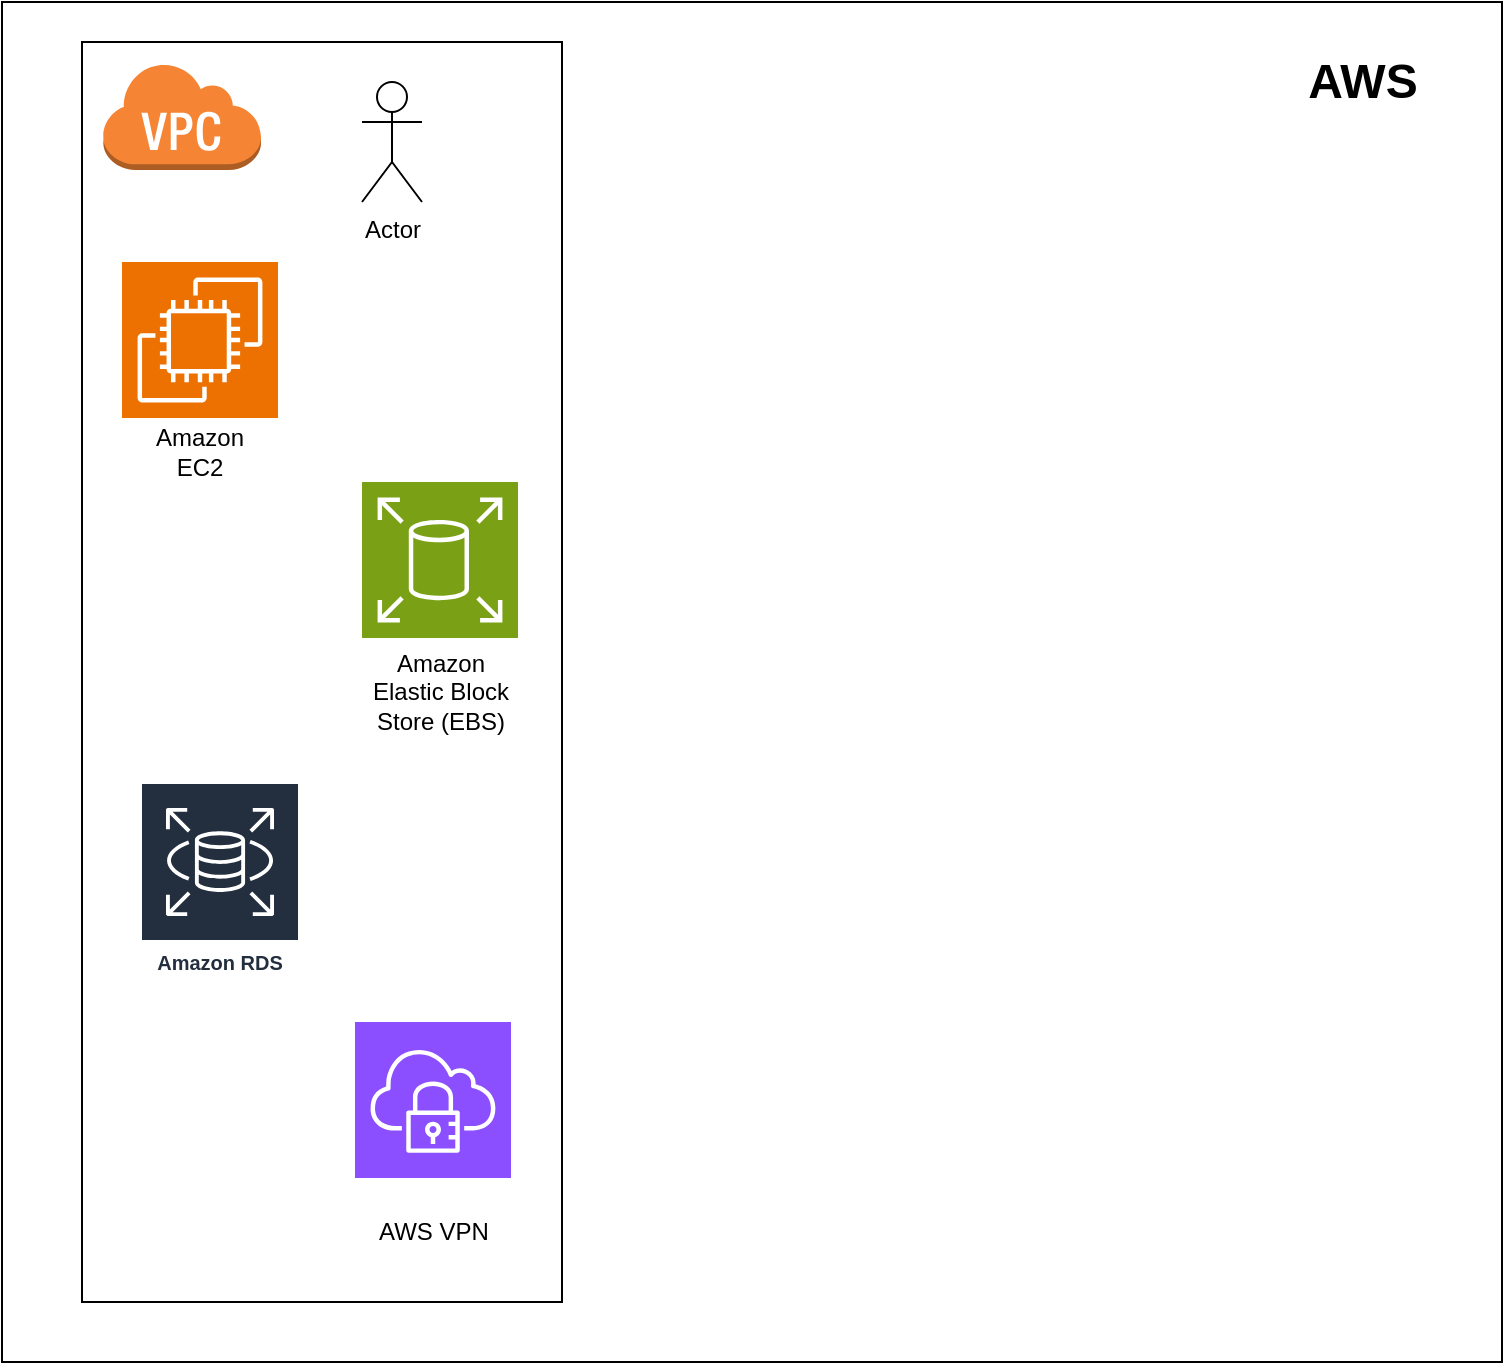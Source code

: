 <mxfile version="22.1.11" type="github">
  <diagram name="Page-1" id="atEOPuB9E0fzgU6BC6SK">
    <mxGraphModel dx="1764" dy="991" grid="1" gridSize="10" guides="1" tooltips="1" connect="1" arrows="1" fold="1" page="1" pageScale="1" pageWidth="850" pageHeight="1100" math="0" shadow="0">
      <root>
        <mxCell id="0" />
        <mxCell id="1" parent="0" />
        <mxCell id="Jurvhlej9G9M3A5gCrKr-1" value="" style="rounded=0;whiteSpace=wrap;html=1;" vertex="1" parent="1">
          <mxGeometry x="40" y="40" width="750" height="680" as="geometry" />
        </mxCell>
        <mxCell id="Jurvhlej9G9M3A5gCrKr-2" value="" style="rounded=0;whiteSpace=wrap;html=1;" vertex="1" parent="1">
          <mxGeometry x="80" y="60" width="240" height="630" as="geometry" />
        </mxCell>
        <mxCell id="Jurvhlej9G9M3A5gCrKr-3" value="" style="outlineConnect=0;dashed=0;verticalLabelPosition=bottom;verticalAlign=top;align=center;html=1;shape=mxgraph.aws3.virtual_private_cloud;fillColor=#F58534;gradientColor=none;" vertex="1" parent="1">
          <mxGeometry x="90" y="70" width="79.5" height="54" as="geometry" />
        </mxCell>
        <mxCell id="Jurvhlej9G9M3A5gCrKr-5" value="" style="sketch=0;points=[[0,0,0],[0.25,0,0],[0.5,0,0],[0.75,0,0],[1,0,0],[0,1,0],[0.25,1,0],[0.5,1,0],[0.75,1,0],[1,1,0],[0,0.25,0],[0,0.5,0],[0,0.75,0],[1,0.25,0],[1,0.5,0],[1,0.75,0]];outlineConnect=0;fontColor=#232F3E;fillColor=#ED7100;strokeColor=#ffffff;dashed=0;verticalLabelPosition=bottom;verticalAlign=top;align=center;html=1;fontSize=12;fontStyle=0;aspect=fixed;shape=mxgraph.aws4.resourceIcon;resIcon=mxgraph.aws4.ec2;" vertex="1" parent="1">
          <mxGeometry x="100" y="170" width="78" height="78" as="geometry" />
        </mxCell>
        <mxCell id="Jurvhlej9G9M3A5gCrKr-6" value="" style="sketch=0;points=[[0,0,0],[0.25,0,0],[0.5,0,0],[0.75,0,0],[1,0,0],[0,1,0],[0.25,1,0],[0.5,1,0],[0.75,1,0],[1,1,0],[0,0.25,0],[0,0.5,0],[0,0.75,0],[1,0.25,0],[1,0.5,0],[1,0.75,0]];outlineConnect=0;fontColor=#232F3E;fillColor=#7AA116;strokeColor=#ffffff;dashed=0;verticalLabelPosition=bottom;verticalAlign=top;align=center;html=1;fontSize=12;fontStyle=0;aspect=fixed;shape=mxgraph.aws4.resourceIcon;resIcon=mxgraph.aws4.elastic_block_store;" vertex="1" parent="1">
          <mxGeometry x="220" y="280" width="78" height="78" as="geometry" />
        </mxCell>
        <mxCell id="Jurvhlej9G9M3A5gCrKr-7" value="Amazon RDS" style="sketch=0;outlineConnect=0;fontColor=#232F3E;gradientColor=none;strokeColor=#ffffff;fillColor=#232F3E;dashed=0;verticalLabelPosition=middle;verticalAlign=bottom;align=center;html=1;whiteSpace=wrap;fontSize=10;fontStyle=1;spacing=3;shape=mxgraph.aws4.productIcon;prIcon=mxgraph.aws4.rds;" vertex="1" parent="1">
          <mxGeometry x="109" y="430" width="80" height="100" as="geometry" />
        </mxCell>
        <mxCell id="Jurvhlej9G9M3A5gCrKr-8" value="" style="sketch=0;points=[[0,0,0],[0.25,0,0],[0.5,0,0],[0.75,0,0],[1,0,0],[0,1,0],[0.25,1,0],[0.5,1,0],[0.75,1,0],[1,1,0],[0,0.25,0],[0,0.5,0],[0,0.75,0],[1,0.25,0],[1,0.5,0],[1,0.75,0]];outlineConnect=0;fontColor=#232F3E;fillColor=#8C4FFF;strokeColor=#ffffff;dashed=0;verticalLabelPosition=bottom;verticalAlign=top;align=center;html=1;fontSize=12;fontStyle=0;aspect=fixed;shape=mxgraph.aws4.resourceIcon;resIcon=mxgraph.aws4.client_vpn;" vertex="1" parent="1">
          <mxGeometry x="216.5" y="550" width="78" height="78" as="geometry" />
        </mxCell>
        <mxCell id="Jurvhlej9G9M3A5gCrKr-10" value="Actor" style="shape=umlActor;verticalLabelPosition=bottom;verticalAlign=top;html=1;outlineConnect=0;" vertex="1" parent="1">
          <mxGeometry x="220" y="80" width="30" height="60" as="geometry" />
        </mxCell>
        <mxCell id="Jurvhlej9G9M3A5gCrKr-11" value="Amazon EC2" style="text;html=1;strokeColor=none;fillColor=none;align=center;verticalAlign=middle;whiteSpace=wrap;rounded=0;" vertex="1" parent="1">
          <mxGeometry x="109" y="250" width="60" height="30" as="geometry" />
        </mxCell>
        <mxCell id="Jurvhlej9G9M3A5gCrKr-12" value="Amazon Elastic Block Store (EBS)" style="text;html=1;strokeColor=none;fillColor=none;align=center;verticalAlign=middle;whiteSpace=wrap;rounded=0;" vertex="1" parent="1">
          <mxGeometry x="223.5" y="370" width="71" height="30" as="geometry" />
        </mxCell>
        <mxCell id="Jurvhlej9G9M3A5gCrKr-16" value="AWS VPN" style="text;html=1;strokeColor=none;fillColor=none;align=center;verticalAlign=middle;whiteSpace=wrap;rounded=0;" vertex="1" parent="1">
          <mxGeometry x="226" y="640" width="60" height="30" as="geometry" />
        </mxCell>
        <mxCell id="Jurvhlej9G9M3A5gCrKr-17" value="AWS" style="text;strokeColor=none;fillColor=none;html=1;fontSize=24;fontStyle=1;verticalAlign=middle;align=center;" vertex="1" parent="1">
          <mxGeometry x="670" y="60" width="100" height="40" as="geometry" />
        </mxCell>
      </root>
    </mxGraphModel>
  </diagram>
</mxfile>

